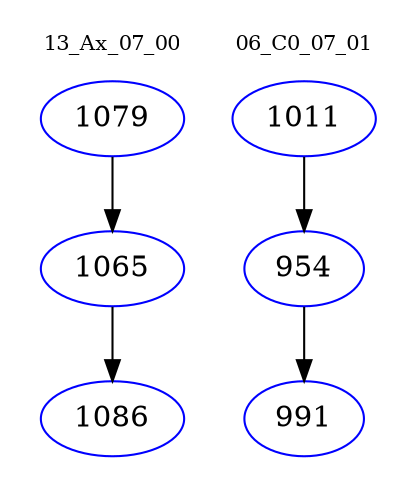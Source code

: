 digraph{
subgraph cluster_0 {
color = white
label = "13_Ax_07_00";
fontsize=10;
T0_1079 [label="1079", color="blue"]
T0_1079 -> T0_1065 [color="black"]
T0_1065 [label="1065", color="blue"]
T0_1065 -> T0_1086 [color="black"]
T0_1086 [label="1086", color="blue"]
}
subgraph cluster_1 {
color = white
label = "06_C0_07_01";
fontsize=10;
T1_1011 [label="1011", color="blue"]
T1_1011 -> T1_954 [color="black"]
T1_954 [label="954", color="blue"]
T1_954 -> T1_991 [color="black"]
T1_991 [label="991", color="blue"]
}
}
